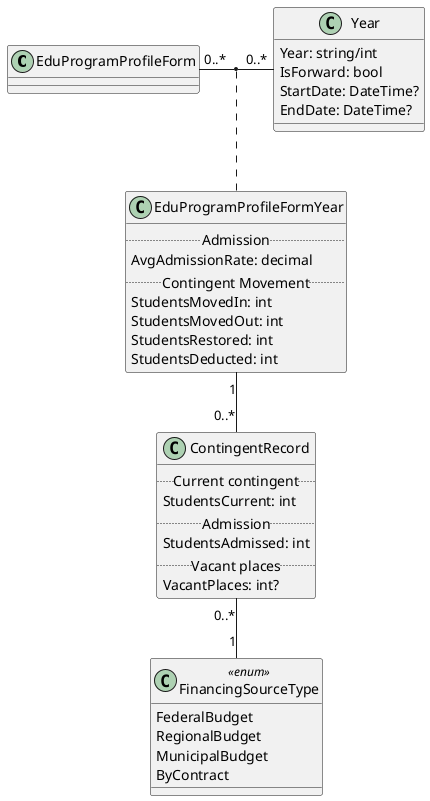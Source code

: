 @startuml Contingent

EduProgramProfileForm "0..*" - "0..*" Year
(EduProgramProfileForm, Year) .. EduProgramProfileFormYear 

ContingentRecord "0..*" -- "1" FinancingSourceType
EduProgramProfileFormYear "1" -- "0..*" ContingentRecord

class EduProgramProfileFormYear {
    .. Admission ..
    AvgAdmissionRate: decimal
    .. Contingent Movement ..
    StudentsMovedIn: int
    StudentsMovedOut: int
    StudentsRestored: int
    StudentsDeducted: int
}

class ContingentRecord {
    .. Current contingent ..
    StudentsCurrent: int
    .. Admission ..
    StudentsAdmissed: int
    .. Vacant places ..
    VacantPlaces: int?
}

class Year {
    Year: string/int
    IsForward: bool
    StartDate: DateTime?
    EndDate: DateTime?
}

class FinancingSourceType<<enum>> {
    FederalBudget
    RegionalBudget
    MunicipalBudget
    ByContract
}

@enduml
